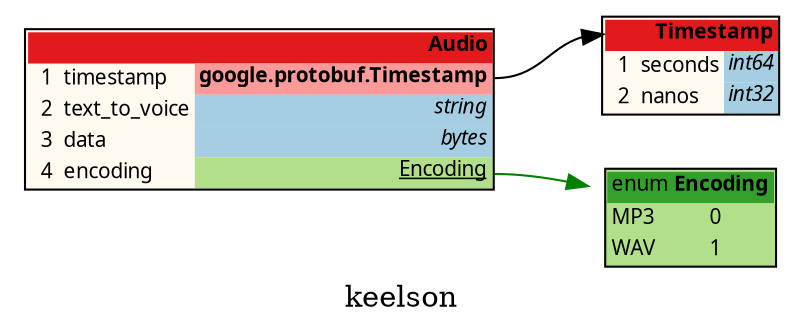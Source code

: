 /*
	do not edit:
	auto-generated by github.com/seamia/protodot
*/
digraph protodot {

	/* package:   keelson */
	/* source:    messages/payloads/Audio.proto */
	/* selection: .Audio */

	rankdir=LR;
	label="keelson";
	tooltip="keelson";
	bgcolor="transparent"

	node [
		shape=plaintext
		fontsize=10
		fontname="Ubuntu"
	];


	/* ------ nodes ------ */
	Node_Ja_101	[shape=plaintext tooltip="keelson.Audio" label=<<TABLE BORDER="1" CELLBORDER="0" CELLSPACING="0" BGCOLOR="#fffaf0"><TR><TD COLSPAN="4" PORT="header" BGCOLOR="#e31a1c" ALIGN="right"><b>Audio</b></TD></TR><TR><TD ALIGN="right"></TD><TD ALIGN="right">1</TD><TD ALIGN="left">timestamp</TD><TD BGCOLOR="#fb9a99" PORT="potimestamp" ALIGN="right"><b>google.protobuf.Timestamp</b></TD></TR><TR><TD ALIGN="right"></TD><TD ALIGN="right">2</TD><TD ALIGN="left">text_to_voice</TD><TD BGCOLOR="#a6cee3" PORT="potext_to_voice" ALIGN="right" TITLE="string"><i>string</i></TD></TR><TR><TD ALIGN="right"></TD><TD ALIGN="right">3</TD><TD ALIGN="left">data</TD><TD BGCOLOR="#a6cee3" PORT="podata" ALIGN="right" TITLE="bytes"><i>bytes</i></TD></TR><TR><TD ALIGN="right"></TD><TD ALIGN="right">4</TD><TD ALIGN="left">encoding</TD><TD BGCOLOR="#b2df8a" PORT="poencoding" ALIGN="right"><u>Encoding</u></TD></TR></TABLE>>];
	Node_Ja_100	[shape=plaintext tooltip="google.protobuf.Timestamp" label=<<TABLE BORDER="1" CELLBORDER="0" CELLSPACING="0" BGCOLOR="#fffaf0"><TR><TD COLSPAN="4" PORT="header" BGCOLOR="#e31a1c" ALIGN="right"><b>Timestamp</b></TD></TR><TR><TD ALIGN="right"></TD><TD ALIGN="right">1</TD><TD ALIGN="left">seconds</TD><TD BGCOLOR="#a6cee3" PORT="poseconds" ALIGN="right" TITLE="int64"><i>int64</i></TD></TR><TR><TD ALIGN="right"></TD><TD ALIGN="right">2</TD><TD ALIGN="left">nanos</TD><TD BGCOLOR="#a6cee3" PORT="ponanos" ALIGN="right" TITLE="int32"><i>int32</i></TD></TR></TABLE>>];
	Node_Ja_102	[shape=plaintext tooltip="Encoding" label=<<TABLE BORDER="1" CELLBORDER="0" CELLSPACING="0" BGCOLOR="#b2df8a"><TR><TD COLSPAN="2" PORT="header" BGCOLOR="#33a02c" ALIGN="right">enum <b>Encoding</b></TD></TR><TR><TD BGCOLOR="#b2df8a" ALIGN="left">MP3</TD><TD BGCOLOR="#b2df8a" ALIGN="left">0</TD></TR><TR><TD BGCOLOR="#b2df8a" ALIGN="left">WAV</TD><TD BGCOLOR="#b2df8a" ALIGN="left">1</TD></TR></TABLE>>];

	/* ------ connections ------ */
	Node_Ja_101:potimestamp:e	-> Node_Ja_100:header [color="#000000" tooltip="Ja_101 --> Ja_100"];
	Node_Ja_101:poencoding:e	-> Node_Ja_102 [color="#008000" tooltip="Ja_101 --> Ja_102"];

	/* generated by github.com/seamia/protodot on Thursday, 08-May-25 19:23:51 UTC */
}
